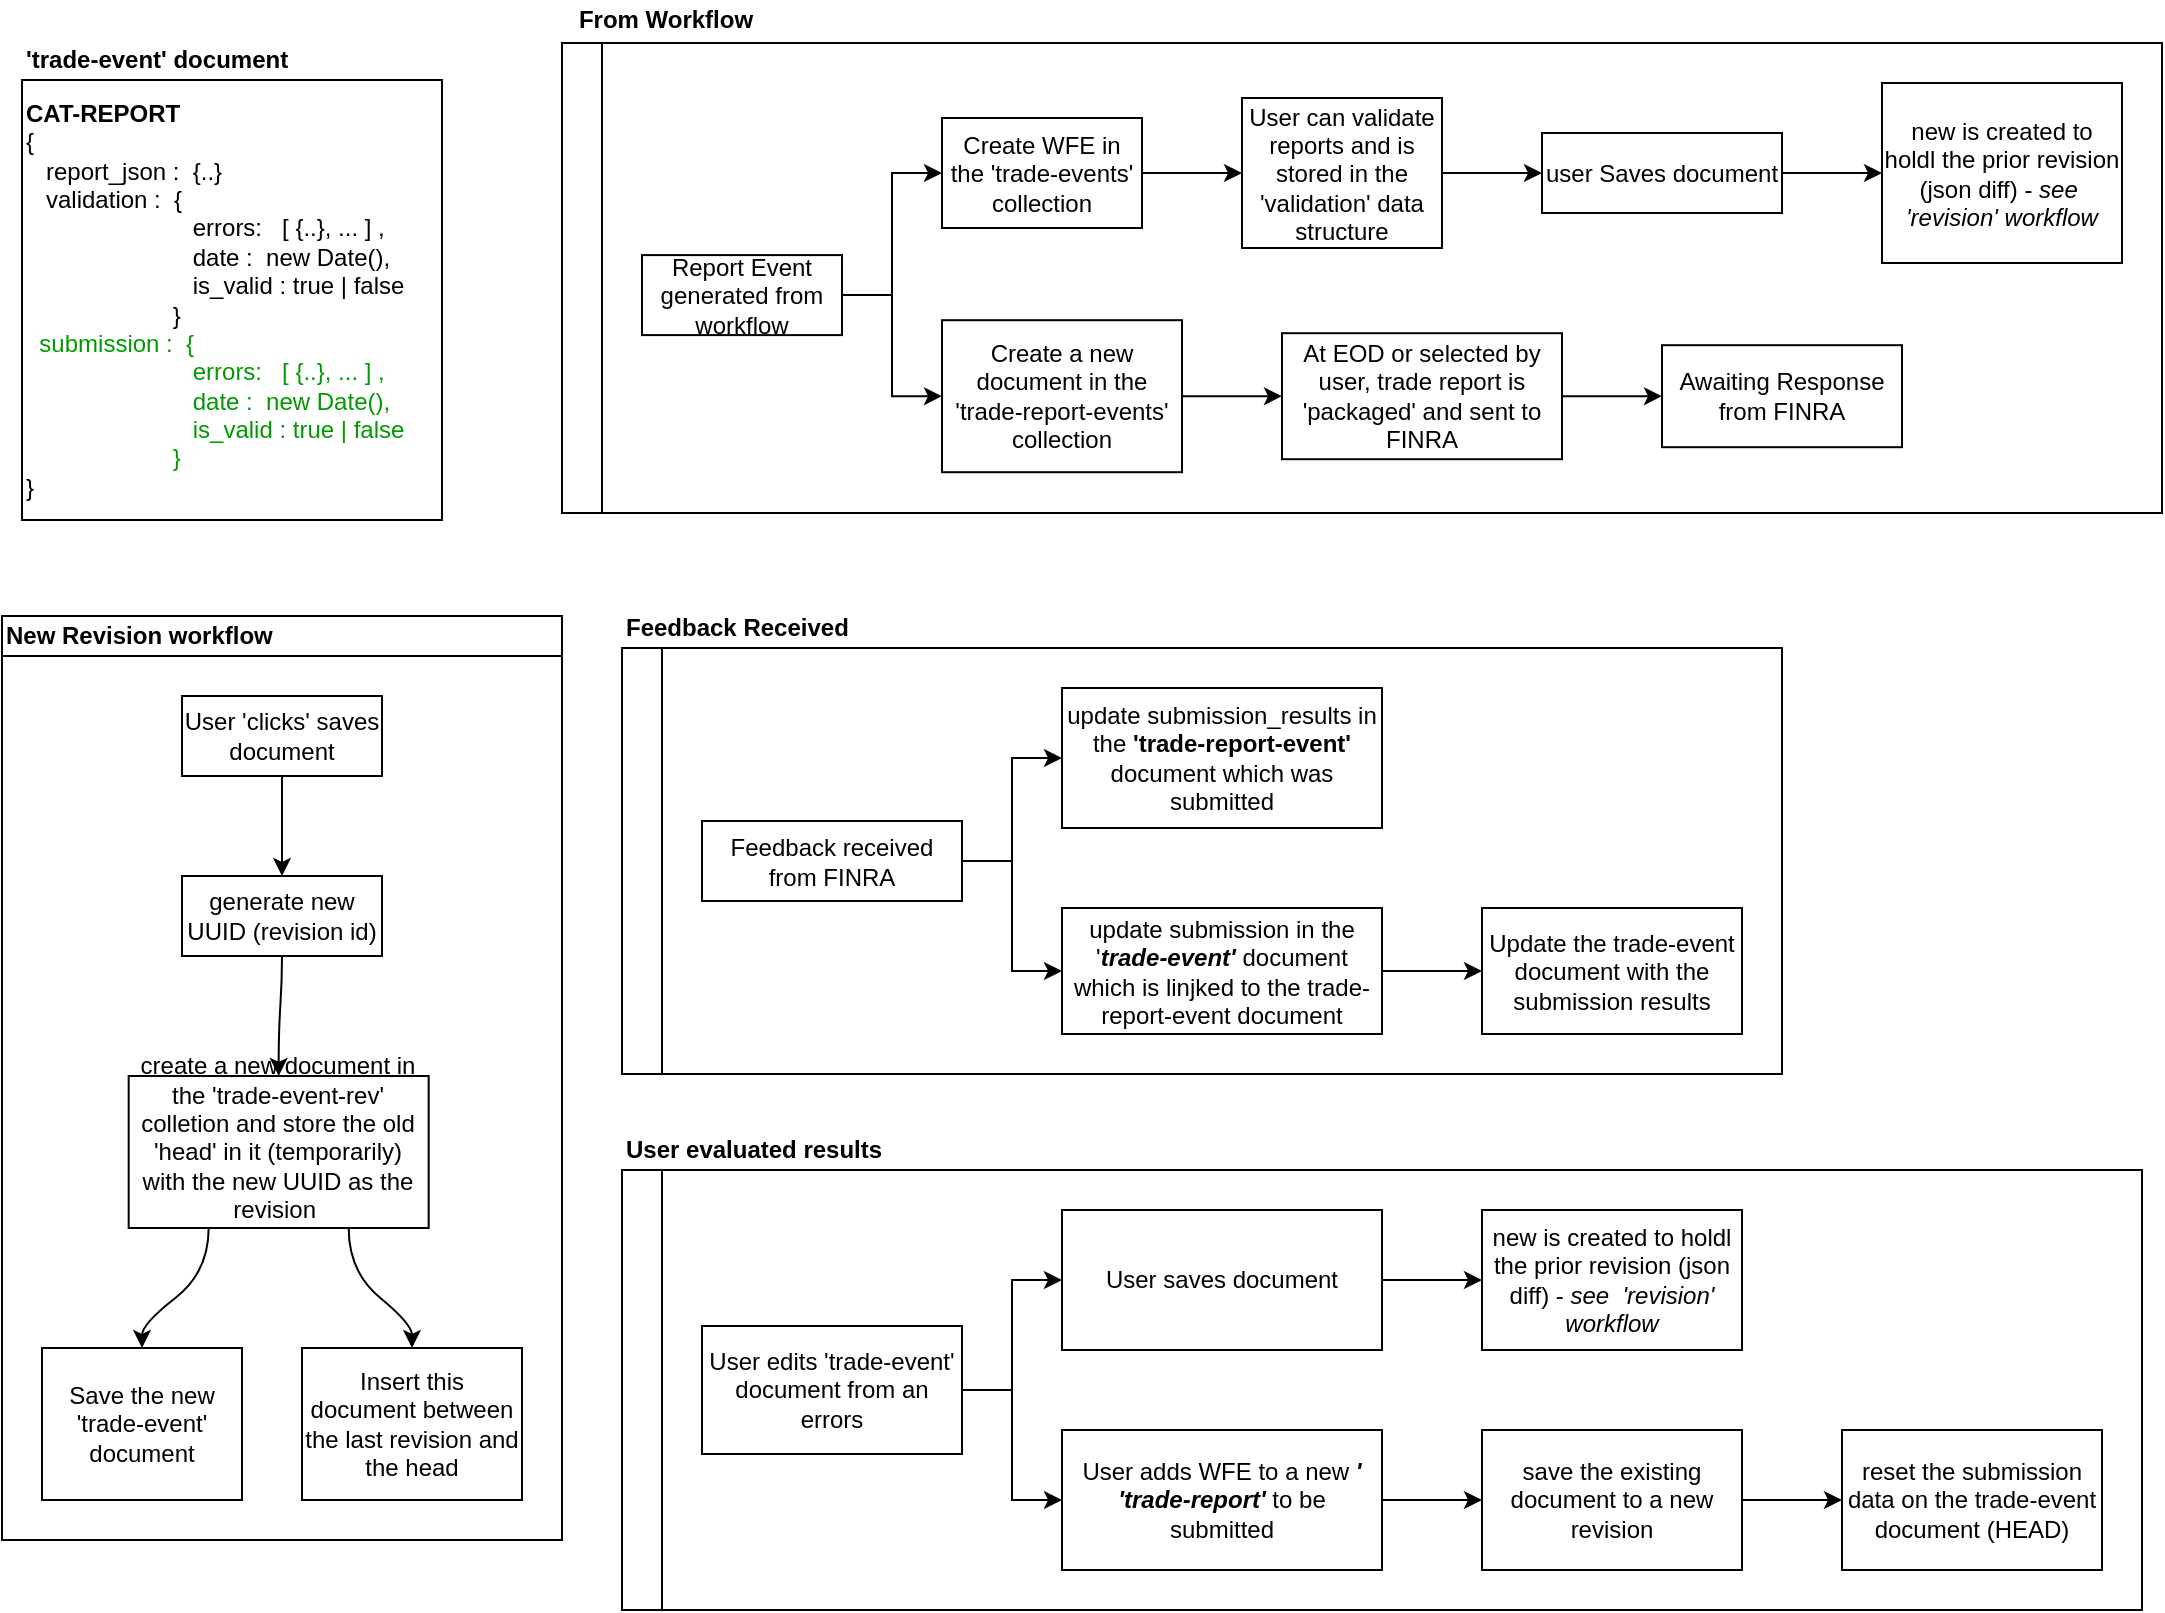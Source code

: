 <mxfile version="11.1.4" type="device"><diagram id="_N_ifVbbB8qeqHgHWD0d" name="Submission"><mxGraphModel dx="1498" dy="980" grid="1" gridSize="10" guides="1" tooltips="1" connect="1" arrows="1" fold="1" page="1" pageScale="1" pageWidth="1100" pageHeight="850" math="0" shadow="0"><root><mxCell id="0"/><mxCell id="1" parent="0"/><mxCell id="4s2pdP85n93MdVHoVYvf-20" value="&lt;b&gt;CAT-REPORT &lt;/b&gt;&lt;br&gt;{&lt;br&gt;&amp;nbsp; &amp;nbsp;report_json :&amp;nbsp; {..}&lt;br&gt;&amp;nbsp; &amp;nbsp;validation :&amp;nbsp; {&lt;br&gt;&amp;nbsp; &amp;nbsp; &amp;nbsp; &amp;nbsp; &amp;nbsp; &amp;nbsp; &amp;nbsp; &amp;nbsp; &amp;nbsp; &amp;nbsp; &amp;nbsp; &amp;nbsp; &amp;nbsp;errors:&amp;nbsp; &amp;nbsp;[ {..}, ... ] ,&lt;br&gt;&amp;nbsp; &amp;nbsp; &amp;nbsp; &amp;nbsp; &amp;nbsp; &amp;nbsp; &amp;nbsp; &amp;nbsp; &amp;nbsp; &amp;nbsp; &amp;nbsp; &amp;nbsp; &amp;nbsp;date :&amp;nbsp; new Date(),&lt;br&gt;&amp;nbsp; &amp;nbsp; &amp;nbsp; &amp;nbsp; &amp;nbsp; &amp;nbsp; &amp;nbsp; &amp;nbsp; &amp;nbsp; &amp;nbsp; &amp;nbsp; &amp;nbsp; &amp;nbsp;is_valid : true | false&amp;nbsp;&lt;br&gt;&amp;nbsp; &amp;nbsp; &amp;nbsp; &amp;nbsp; &amp;nbsp; &amp;nbsp; &amp;nbsp; &amp;nbsp; &amp;nbsp; &amp;nbsp; &amp;nbsp; }&lt;br&gt;&amp;nbsp;&lt;font color=&quot;#009900&quot;&gt; submission :&amp;nbsp; {&lt;br&gt;&amp;nbsp; &amp;nbsp; &amp;nbsp; &amp;nbsp; &amp;nbsp; &amp;nbsp; &amp;nbsp; &amp;nbsp; &amp;nbsp; &amp;nbsp; &amp;nbsp; &amp;nbsp; &amp;nbsp;errors:&amp;nbsp; &amp;nbsp;[ {..}, ... ] ,&lt;br&gt;&amp;nbsp; &amp;nbsp; &amp;nbsp; &amp;nbsp; &amp;nbsp; &amp;nbsp; &amp;nbsp; &amp;nbsp; &amp;nbsp; &amp;nbsp; &amp;nbsp; &amp;nbsp; &amp;nbsp;date :&amp;nbsp; new Date(),&lt;br&gt;&amp;nbsp; &amp;nbsp; &amp;nbsp; &amp;nbsp; &amp;nbsp; &amp;nbsp; &amp;nbsp; &amp;nbsp; &amp;nbsp; &amp;nbsp; &amp;nbsp; &amp;nbsp; &amp;nbsp;is_valid : true | false&amp;nbsp;&lt;br&gt;&amp;nbsp; &amp;nbsp; &amp;nbsp; &amp;nbsp; &amp;nbsp; &amp;nbsp; &amp;nbsp; &amp;nbsp; &amp;nbsp; &amp;nbsp; &amp;nbsp; }&lt;/font&gt;&lt;br&gt;}" style="text;html=1;strokeColor=#000000;fillColor=none;align=left;verticalAlign=middle;whiteSpace=wrap;rounded=0;" vertex="1" parent="1"><mxGeometry x="20" y="60" width="210" height="220" as="geometry"/></mxCell><mxCell id="4s2pdP85n93MdVHoVYvf-21" value="" style="swimlane;html=1;startSize=20;horizontal=0;childLayout=treeLayout;horizontalTree=1;resizable=0;containerType=tree;" vertex="1" parent="1"><mxGeometry x="290" y="41.5" width="800" height="235" as="geometry"/></mxCell><mxCell id="4s2pdP85n93MdVHoVYvf-22" value="Report Event generated from workflow" style="whiteSpace=wrap;html=1;" vertex="1" parent="4s2pdP85n93MdVHoVYvf-21"><mxGeometry x="40" y="106.05" width="100" height="40" as="geometry"/></mxCell><mxCell id="4s2pdP85n93MdVHoVYvf-23" value="Create WFE in the 'trade-events' collection" style="whiteSpace=wrap;html=1;" vertex="1" parent="4s2pdP85n93MdVHoVYvf-21"><mxGeometry x="190" y="37.5" width="100" height="55" as="geometry"/></mxCell><mxCell id="4s2pdP85n93MdVHoVYvf-24" value="" style="edgeStyle=elbowEdgeStyle;elbow=horizontal;html=1;rounded=0;" edge="1" parent="4s2pdP85n93MdVHoVYvf-21" source="4s2pdP85n93MdVHoVYvf-22" target="4s2pdP85n93MdVHoVYvf-23"><mxGeometry relative="1" as="geometry"/></mxCell><mxCell id="4s2pdP85n93MdVHoVYvf-28" value="" style="edgeStyle=elbowEdgeStyle;elbow=horizontal;html=1;rounded=0;" edge="1" target="4s2pdP85n93MdVHoVYvf-29" source="4s2pdP85n93MdVHoVYvf-22" parent="4s2pdP85n93MdVHoVYvf-21"><mxGeometry relative="1" as="geometry"><mxPoint x="160" y="181" as="sourcePoint"/></mxGeometry></mxCell><mxCell id="4s2pdP85n93MdVHoVYvf-29" value="Create a new document in the 'trade-report-events' collection" style="whiteSpace=wrap;html=1;" vertex="1" parent="4s2pdP85n93MdVHoVYvf-21"><mxGeometry x="190" y="138.6" width="120" height="76" as="geometry"/></mxCell><mxCell id="4s2pdP85n93MdVHoVYvf-30" value="" style="edgeStyle=elbowEdgeStyle;elbow=horizontal;html=1;rounded=0;" edge="1" target="4s2pdP85n93MdVHoVYvf-31" source="4s2pdP85n93MdVHoVYvf-29" parent="4s2pdP85n93MdVHoVYvf-21"><mxGeometry relative="1" as="geometry"><mxPoint x="160" y="221" as="sourcePoint"/></mxGeometry></mxCell><mxCell id="4s2pdP85n93MdVHoVYvf-31" value="At EOD or selected by user, trade report is 'packaged' and sent to FINRA" style="whiteSpace=wrap;html=1;" vertex="1" parent="4s2pdP85n93MdVHoVYvf-21"><mxGeometry x="360" y="145.1" width="140" height="63" as="geometry"/></mxCell><mxCell id="4s2pdP85n93MdVHoVYvf-38" value="" style="edgeStyle=elbowEdgeStyle;elbow=horizontal;html=1;rounded=0;" edge="1" target="4s2pdP85n93MdVHoVYvf-39" source="4s2pdP85n93MdVHoVYvf-23" parent="4s2pdP85n93MdVHoVYvf-21"><mxGeometry relative="1" as="geometry"><mxPoint x="160" y="321" as="sourcePoint"/></mxGeometry></mxCell><mxCell id="4s2pdP85n93MdVHoVYvf-39" value="User can validate reports and is stored in the 'validation' data structure" style="whiteSpace=wrap;html=1;" vertex="1" parent="4s2pdP85n93MdVHoVYvf-21"><mxGeometry x="340" y="27.5" width="100" height="75" as="geometry"/></mxCell><mxCell id="4s2pdP85n93MdVHoVYvf-40" value="" style="edgeStyle=elbowEdgeStyle;elbow=horizontal;html=1;rounded=0;" edge="1" target="4s2pdP85n93MdVHoVYvf-41" source="4s2pdP85n93MdVHoVYvf-39" parent="4s2pdP85n93MdVHoVYvf-21"><mxGeometry relative="1" as="geometry"><mxPoint x="370" y="281" as="sourcePoint"/></mxGeometry></mxCell><mxCell id="4s2pdP85n93MdVHoVYvf-41" value="user Saves document" style="whiteSpace=wrap;html=1;" vertex="1" parent="4s2pdP85n93MdVHoVYvf-21"><mxGeometry x="490" y="45" width="120" height="40" as="geometry"/></mxCell><mxCell id="4s2pdP85n93MdVHoVYvf-42" value="" style="edgeStyle=elbowEdgeStyle;elbow=horizontal;html=1;rounded=0;" edge="1" target="4s2pdP85n93MdVHoVYvf-43" source="4s2pdP85n93MdVHoVYvf-31" parent="4s2pdP85n93MdVHoVYvf-21"><mxGeometry relative="1" as="geometry"><mxPoint x="370" y="361" as="sourcePoint"/></mxGeometry></mxCell><mxCell id="4s2pdP85n93MdVHoVYvf-43" value="Awaiting Response from FINRA" style="whiteSpace=wrap;html=1;" vertex="1" parent="4s2pdP85n93MdVHoVYvf-21"><mxGeometry x="550" y="151.1" width="120" height="51" as="geometry"/></mxCell><mxCell id="ldgnpeL1rNrKCwX7XexK-1" value="" style="edgeStyle=elbowEdgeStyle;elbow=horizontal;html=1;rounded=0;" edge="1" target="ldgnpeL1rNrKCwX7XexK-2" source="4s2pdP85n93MdVHoVYvf-41" parent="4s2pdP85n93MdVHoVYvf-21"><mxGeometry relative="1" as="geometry"><mxPoint x="836" y="55.25" as="sourcePoint"/></mxGeometry></mxCell><mxCell id="ldgnpeL1rNrKCwX7XexK-2" value="new is created to holdl the prior revision (json diff)&amp;nbsp;- &lt;i&gt;see&amp;nbsp; 'revision' workflow&lt;/i&gt;" style="whiteSpace=wrap;html=1;" vertex="1" parent="4s2pdP85n93MdVHoVYvf-21"><mxGeometry x="660" y="20" width="120" height="90" as="geometry"/></mxCell><mxCell id="4s2pdP85n93MdVHoVYvf-44" value="" style="swimlane;html=1;startSize=20;horizontal=0;childLayout=treeLayout;horizontalTree=1;resizable=0;containerType=tree;" vertex="1" parent="1"><mxGeometry x="320" y="344" width="580" height="213" as="geometry"/></mxCell><mxCell id="4s2pdP85n93MdVHoVYvf-45" value="Feedback received from FINRA" style="whiteSpace=wrap;html=1;" vertex="1" parent="4s2pdP85n93MdVHoVYvf-44"><mxGeometry x="40" y="86.5" width="130" height="40" as="geometry"/></mxCell><mxCell id="4s2pdP85n93MdVHoVYvf-46" value="update submission_results in the &lt;b&gt;'trade-report-event' &lt;/b&gt;document which was submitted" style="whiteSpace=wrap;html=1;" vertex="1" parent="4s2pdP85n93MdVHoVYvf-44"><mxGeometry x="220" y="20" width="160" height="70" as="geometry"/></mxCell><mxCell id="4s2pdP85n93MdVHoVYvf-47" value="" style="edgeStyle=elbowEdgeStyle;elbow=horizontal;html=1;rounded=0;" edge="1" parent="4s2pdP85n93MdVHoVYvf-44" source="4s2pdP85n93MdVHoVYvf-45" target="4s2pdP85n93MdVHoVYvf-46"><mxGeometry relative="1" as="geometry"/></mxCell><mxCell id="4s2pdP85n93MdVHoVYvf-64" value="" style="edgeStyle=elbowEdgeStyle;elbow=horizontal;html=1;rounded=0;" edge="1" target="4s2pdP85n93MdVHoVYvf-65" source="4s2pdP85n93MdVHoVYvf-45" parent="4s2pdP85n93MdVHoVYvf-44"><mxGeometry relative="1" as="geometry"><mxPoint x="230" y="531.75" as="sourcePoint"/></mxGeometry></mxCell><mxCell id="4s2pdP85n93MdVHoVYvf-65" value="update submission in the '&lt;b&gt;&lt;i&gt;trade-event'&lt;/i&gt;&lt;/b&gt; document which is linjked to the trade-report-event document" style="whiteSpace=wrap;html=1;" vertex="1" parent="4s2pdP85n93MdVHoVYvf-44"><mxGeometry x="220" y="130" width="160" height="63" as="geometry"/></mxCell><mxCell id="4s2pdP85n93MdVHoVYvf-66" value="" style="edgeStyle=elbowEdgeStyle;elbow=horizontal;html=1;rounded=0;" edge="1" target="4s2pdP85n93MdVHoVYvf-67" source="4s2pdP85n93MdVHoVYvf-65" parent="4s2pdP85n93MdVHoVYvf-44"><mxGeometry relative="1" as="geometry"><mxPoint x="230" y="646.5" as="sourcePoint"/></mxGeometry></mxCell><mxCell id="4s2pdP85n93MdVHoVYvf-67" value="Update the trade-event document with the submission results" style="whiteSpace=wrap;html=1;" vertex="1" parent="4s2pdP85n93MdVHoVYvf-44"><mxGeometry x="430" y="130" width="130" height="63" as="geometry"/></mxCell><mxCell id="4s2pdP85n93MdVHoVYvf-27" value="From Workflow" style="text;html=1;strokeColor=none;fillColor=none;align=center;verticalAlign=middle;whiteSpace=wrap;rounded=0;fontStyle=1" vertex="1" parent="1"><mxGeometry x="290" y="20" width="104" height="20" as="geometry"/></mxCell><mxCell id="4s2pdP85n93MdVHoVYvf-59" value="Feedback Received" style="text;html=1;strokeColor=none;fillColor=none;align=left;verticalAlign=middle;whiteSpace=wrap;rounded=0;fontStyle=1" vertex="1" parent="1"><mxGeometry x="320" y="324" width="190" height="20" as="geometry"/></mxCell><mxCell id="4s2pdP85n93MdVHoVYvf-63" value="'trade-event' document" style="text;html=1;strokeColor=none;fillColor=none;align=left;verticalAlign=middle;whiteSpace=wrap;rounded=0;fontStyle=1" vertex="1" parent="1"><mxGeometry x="20" y="40" width="230" height="20" as="geometry"/></mxCell><mxCell id="4s2pdP85n93MdVHoVYvf-70" value="" style="swimlane;html=1;startSize=20;horizontal=0;childLayout=treeLayout;horizontalTree=1;resizable=0;containerType=tree;" vertex="1" parent="1"><mxGeometry x="320" y="605" width="760" height="220" as="geometry"/></mxCell><mxCell id="4s2pdP85n93MdVHoVYvf-71" value="User edits 'trade-event' document from an errors" style="whiteSpace=wrap;html=1;" vertex="1" parent="4s2pdP85n93MdVHoVYvf-70"><mxGeometry x="40" y="78" width="130" height="64" as="geometry"/></mxCell><mxCell id="4s2pdP85n93MdVHoVYvf-72" value="User saves document" style="whiteSpace=wrap;html=1;" vertex="1" parent="4s2pdP85n93MdVHoVYvf-70"><mxGeometry x="220" y="20" width="160" height="70" as="geometry"/></mxCell><mxCell id="4s2pdP85n93MdVHoVYvf-73" value="" style="edgeStyle=elbowEdgeStyle;elbow=horizontal;html=1;rounded=0;" edge="1" parent="4s2pdP85n93MdVHoVYvf-70" source="4s2pdP85n93MdVHoVYvf-71" target="4s2pdP85n93MdVHoVYvf-72"><mxGeometry relative="1" as="geometry"/></mxCell><mxCell id="4s2pdP85n93MdVHoVYvf-79" value="" style="edgeStyle=elbowEdgeStyle;elbow=horizontal;html=1;rounded=0;" edge="1" target="4s2pdP85n93MdVHoVYvf-80" source="4s2pdP85n93MdVHoVYvf-71" parent="4s2pdP85n93MdVHoVYvf-70"><mxGeometry relative="1" as="geometry"><mxPoint x="470" y="530.5" as="sourcePoint"/></mxGeometry></mxCell><mxCell id="4s2pdP85n93MdVHoVYvf-80" value="User adds WFE to a new&lt;i style=&quot;font-weight: bold&quot;&gt;&amp;nbsp;'&lt;br&gt;'trade-report'&lt;/i&gt; to be submitted" style="whiteSpace=wrap;html=1;" vertex="1" parent="4s2pdP85n93MdVHoVYvf-70"><mxGeometry x="220" y="130" width="160" height="70" as="geometry"/></mxCell><mxCell id="4s2pdP85n93MdVHoVYvf-83" value="" style="edgeStyle=elbowEdgeStyle;elbow=horizontal;html=1;rounded=0;" edge="1" target="4s2pdP85n93MdVHoVYvf-84" source="4s2pdP85n93MdVHoVYvf-72" parent="4s2pdP85n93MdVHoVYvf-70"><mxGeometry relative="1" as="geometry"><mxPoint x="470" y="640" as="sourcePoint"/></mxGeometry></mxCell><mxCell id="4s2pdP85n93MdVHoVYvf-84" value="new is created to holdl the prior revision (json diff)&amp;nbsp;-&amp;nbsp;&lt;i&gt;see&amp;nbsp; 'revision' workflow&lt;/i&gt;" style="whiteSpace=wrap;html=1;" vertex="1" parent="4s2pdP85n93MdVHoVYvf-70"><mxGeometry x="430" y="20" width="130" height="70" as="geometry"/></mxCell><mxCell id="4s2pdP85n93MdVHoVYvf-85" value="" style="edgeStyle=elbowEdgeStyle;elbow=horizontal;html=1;rounded=0;" edge="1" target="4s2pdP85n93MdVHoVYvf-86" source="4s2pdP85n93MdVHoVYvf-80" parent="4s2pdP85n93MdVHoVYvf-70"><mxGeometry relative="1" as="geometry"><mxPoint x="470" y="640" as="sourcePoint"/></mxGeometry></mxCell><mxCell id="4s2pdP85n93MdVHoVYvf-86" value="save the existing document to a new revision" style="whiteSpace=wrap;html=1;" vertex="1" parent="4s2pdP85n93MdVHoVYvf-70"><mxGeometry x="430" y="130" width="130" height="70" as="geometry"/></mxCell><mxCell id="4s2pdP85n93MdVHoVYvf-87" value="" style="edgeStyle=elbowEdgeStyle;elbow=horizontal;html=1;rounded=0;" edge="1" target="4s2pdP85n93MdVHoVYvf-88" source="4s2pdP85n93MdVHoVYvf-86" parent="4s2pdP85n93MdVHoVYvf-70"><mxGeometry relative="1" as="geometry"><mxPoint x="680" y="695" as="sourcePoint"/></mxGeometry></mxCell><mxCell id="4s2pdP85n93MdVHoVYvf-88" value="reset the submission data on the trade-event document (HEAD)" style="whiteSpace=wrap;html=1;" vertex="1" parent="4s2pdP85n93MdVHoVYvf-70"><mxGeometry x="610" y="130" width="130" height="70" as="geometry"/></mxCell><mxCell id="4s2pdP85n93MdVHoVYvf-78" value="User evaluated results" style="text;html=1;strokeColor=none;fillColor=none;align=left;verticalAlign=middle;whiteSpace=wrap;rounded=0;fontStyle=1" vertex="1" parent="1"><mxGeometry x="320" y="585" width="190" height="20" as="geometry"/></mxCell><mxCell id="4s2pdP85n93MdVHoVYvf-92" value="New Revision workflow" style="swimlane;html=1;startSize=20;horizontal=1;childLayout=flowLayout;flowOrientation=north;resizable=0;interRankCellSpacing=50;containerType=tree;strokeColor=#000000;align=left;" vertex="1" parent="1"><mxGeometry x="10" y="328" width="280" height="462" as="geometry"/></mxCell><mxCell id="4s2pdP85n93MdVHoVYvf-93" value="User 'clicks' saves document" style="whiteSpace=wrap;html=1;" vertex="1" parent="4s2pdP85n93MdVHoVYvf-92"><mxGeometry x="90" y="40" width="100" height="40" as="geometry"/></mxCell><mxCell id="4s2pdP85n93MdVHoVYvf-96" value="generate new UUID (revision id)" style="whiteSpace=wrap;html=1;" vertex="1" parent="4s2pdP85n93MdVHoVYvf-92"><mxGeometry x="90" y="130" width="100" height="40" as="geometry"/></mxCell><mxCell id="4s2pdP85n93MdVHoVYvf-97" value="" style="html=1;curved=1;noEdgeStyle=1;orthogonal=1;" edge="1" parent="4s2pdP85n93MdVHoVYvf-92" source="4s2pdP85n93MdVHoVYvf-93" target="4s2pdP85n93MdVHoVYvf-96"><mxGeometry relative="1" as="geometry"><Array as="points"><mxPoint x="140" y="92"/><mxPoint x="140" y="118"/></Array></mxGeometry></mxCell><mxCell id="4s2pdP85n93MdVHoVYvf-101" value="" style="html=1;curved=1;noEdgeStyle=1;orthogonal=1;" edge="1" target="4s2pdP85n93MdVHoVYvf-102" source="4s2pdP85n93MdVHoVYvf-96" parent="4s2pdP85n93MdVHoVYvf-92"><mxGeometry relative="1" as="geometry"><mxPoint x="540" y="1328" as="sourcePoint"/><Array as="points"><mxPoint x="140" y="182"/><mxPoint x="138.333" y="208"/></Array></mxGeometry></mxCell><mxCell id="4s2pdP85n93MdVHoVYvf-102" value="create a new document in the 'trade-event-rev' colletion and store the old 'head' in it (temporarily) with the new UUID as the revision&amp;nbsp;&lt;br&gt;&amp;nbsp;" style="whiteSpace=wrap;html=1;" vertex="1" parent="4s2pdP85n93MdVHoVYvf-92"><mxGeometry x="63.333" y="230" width="150" height="76" as="geometry"/></mxCell><mxCell id="4s2pdP85n93MdVHoVYvf-103" value="" style="html=1;curved=1;noEdgeStyle=1;orthogonal=1;" edge="1" target="4s2pdP85n93MdVHoVYvf-104" source="4s2pdP85n93MdVHoVYvf-102" parent="4s2pdP85n93MdVHoVYvf-92"><mxGeometry relative="1" as="geometry"><mxPoint x="505" y="1298" as="sourcePoint"/><Array as="points"><mxPoint x="103.333" y="328"/><mxPoint x="70" y="354"/></Array></mxGeometry></mxCell><mxCell id="4s2pdP85n93MdVHoVYvf-104" value="Save the new 'trade-event' document" style="whiteSpace=wrap;html=1;" vertex="1" parent="4s2pdP85n93MdVHoVYvf-92"><mxGeometry x="20" y="366" width="100" height="76" as="geometry"/></mxCell><mxCell id="4s2pdP85n93MdVHoVYvf-105" value="" style="html=1;curved=1;noEdgeStyle=1;orthogonal=1;" edge="1" target="4s2pdP85n93MdVHoVYvf-106" source="4s2pdP85n93MdVHoVYvf-102" parent="4s2pdP85n93MdVHoVYvf-92"><mxGeometry relative="1" as="geometry"><mxPoint x="485" y="1258" as="sourcePoint"/><Array as="points"><mxPoint x="173.333" y="328"/><mxPoint x="205" y="354"/></Array></mxGeometry></mxCell><mxCell id="4s2pdP85n93MdVHoVYvf-106" value="Insert this document between the last revision and the head" style="whiteSpace=wrap;html=1;" vertex="1" parent="4s2pdP85n93MdVHoVYvf-92"><mxGeometry x="150" y="366" width="110" height="76" as="geometry"/></mxCell></root></mxGraphModel></diagram><diagram id="ELJRbGtdmBMwWROVUk0P" name="Revisions"><mxGraphModel dx="1498" dy="980" grid="1" gridSize="10" guides="1" tooltips="1" connect="1" arrows="1" fold="1" page="1" pageScale="1" pageWidth="1100" pageHeight="850" math="0" shadow="0"><root><mxCell id="vSzJx-hfhkzoXoqT0WXz-0"/><mxCell id="vSzJx-hfhkzoXoqT0WXz-1" parent="vSzJx-hfhkzoXoqT0WXz-0"/><mxCell id="Zo9_fIm8V_uPADveA-1J-0" value="&lt;b&gt;trade-event-rev&amp;nbsp;&lt;/b&gt;&lt;br&gt;{&lt;br&gt;&amp;nbsp; &amp;nbsp;_id : OBJECTID()&lt;br&gt;&amp;nbsp; &amp;nbsp;next_id : OBJECTID()&lt;br&gt;&amp;nbsp;&amp;nbsp; &amp;nbsp;prev_id: OBJECTID()&lt;br&gt;&amp;nbsp; &amp;nbsp;name: UUID,&lt;br&gt;&amp;nbsp; &amp;nbsp;diff: [...}&amp;nbsp; (JSON-diff to last version)&lt;br&gt;&amp;nbsp; &amp;nbsp;merge_dt:&amp;nbsp;&lt;br&gt;&amp;nbsp; &amp;nbsp;merge_uid,&lt;br&gt;&amp;nbsp; &amp;nbsp;data:&amp;nbsp; {..}&lt;br&gt;&amp;nbsp; &amp;nbsp;owner_uid: ,&lt;br&gt;&amp;nbsp; &amp;nbsp;owner_gid&lt;br&gt;}" style="text;html=1;strokeColor=#000000;fillColor=none;align=left;verticalAlign=middle;whiteSpace=wrap;rounded=0;" vertex="1" parent="vSzJx-hfhkzoXoqT0WXz-1"><mxGeometry x="40" y="50" width="210" height="220" as="geometry"/></mxCell><mxCell id="Zo9_fIm8V_uPADveA-1J-9" value="" style="edgeStyle=elbowEdgeStyle;rounded=0;orthogonalLoop=1;jettySize=auto;html=1;" edge="1" parent="vSzJx-hfhkzoXoqT0WXz-1" source="Zo9_fIm8V_uPADveA-1J-1" target="Zo9_fIm8V_uPADveA-1J-3"><mxGeometry relative="1" as="geometry"/></mxCell><mxCell id="Zo9_fIm8V_uPADveA-1J-1" value="" style="shape=ext;double=1;rounded=0;whiteSpace=wrap;html=1;strokeColor=#000000;align=left;" vertex="1" parent="vSzJx-hfhkzoXoqT0WXz-1"><mxGeometry x="470" y="120" width="120" height="80" as="geometry"/></mxCell><mxCell id="Zo9_fIm8V_uPADveA-1J-13" value="" style="edgeStyle=elbowEdgeStyle;rounded=0;orthogonalLoop=1;jettySize=auto;html=1;" edge="1" parent="vSzJx-hfhkzoXoqT0WXz-1" source="Zo9_fIm8V_uPADveA-1J-3" target="Zo9_fIm8V_uPADveA-1J-12"><mxGeometry relative="1" as="geometry"/></mxCell><mxCell id="Zo9_fIm8V_uPADveA-1J-3" value="rev: &amp;lt;HEAD&amp;gt;" style="shape=ext;double=1;rounded=0;whiteSpace=wrap;html=1;strokeColor=#000000;align=left;" vertex="1" parent="vSzJx-hfhkzoXoqT0WXz-1"><mxGeometry x="670" y="120" width="150" height="80" as="geometry"/></mxCell><mxCell id="Zo9_fIm8V_uPADveA-1J-12" value="rev:&amp;nbsp;&lt;span style=&quot;text-align: center ; background-color: rgb(255 , 255 , 255)&quot;&gt;31611b32-93ff-452f&lt;/span&gt;&lt;br&gt;&amp;nbsp;" style="shape=ext;double=1;rounded=0;whiteSpace=wrap;html=1;strokeColor=#000000;align=left;" vertex="1" parent="vSzJx-hfhkzoXoqT0WXz-1"><mxGeometry x="670" y="280" width="150" height="80" as="geometry"/></mxCell><mxCell id="Zo9_fIm8V_uPADveA-1J-8" value="trade-event document" style="text;html=1;strokeColor=none;fillColor=none;align=center;verticalAlign=middle;whiteSpace=wrap;rounded=0;fontStyle=1" vertex="1" parent="vSzJx-hfhkzoXoqT0WXz-1"><mxGeometry x="470" y="90" width="130" height="20" as="geometry"/></mxCell><mxCell id="Zo9_fIm8V_uPADveA-1J-10" value="trade-event-rev&amp;nbsp; document" style="text;html=1;strokeColor=none;fillColor=none;align=center;verticalAlign=middle;whiteSpace=wrap;rounded=0;fontStyle=1" vertex="1" parent="vSzJx-hfhkzoXoqT0WXz-1"><mxGeometry x="670" y="90" width="160" height="20" as="geometry"/></mxCell><mxCell id="Zo9_fIm8V_uPADveA-1J-11" value="&lt;br&gt;{&lt;br&gt;&amp;nbsp; &amp;nbsp;_id : 0&lt;br&gt;&amp;nbsp; &amp;nbsp;next_id : 1&lt;br&gt;&amp;nbsp; &amp;nbsp;prev_id: undefined&lt;br&gt;&amp;nbsp; &amp;nbsp;name: HEAD,&lt;br&gt;&amp;nbsp; &amp;nbsp;diff: undefined&lt;br&gt;&amp;nbsp; ...&lt;br&gt;}" style="text;html=1;strokeColor=#000000;fillColor=none;align=left;verticalAlign=middle;whiteSpace=wrap;rounded=0;" vertex="1" parent="vSzJx-hfhkzoXoqT0WXz-1"><mxGeometry x="870" y="80" width="210" height="140" as="geometry"/></mxCell><mxCell id="Zo9_fIm8V_uPADveA-1J-14" value="&lt;br&gt;{&lt;br&gt;&amp;nbsp; &amp;nbsp;_id : 1&lt;br&gt;&amp;nbsp; &amp;nbsp; next_id : undefined&lt;br&gt;&amp;nbsp;&amp;nbsp; &amp;nbsp;prev_id: 0&lt;br&gt;&amp;nbsp; &amp;nbsp;name:&amp;nbsp;&lt;span style=&quot;text-align: center ; background-color: rgb(255 , 255 , 255)&quot;&gt;&lt;font style=&quot;font-size: 12px&quot;&gt;31611b32-93ff-452f&lt;/font&gt;&lt;/span&gt;,&lt;br&gt;&amp;nbsp; &amp;nbsp;diff: undefined&lt;br&gt;&amp;nbsp; ...&lt;br&gt;}" style="text;html=1;strokeColor=#000000;fillColor=none;align=left;verticalAlign=middle;whiteSpace=wrap;rounded=0;" vertex="1" parent="vSzJx-hfhkzoXoqT0WXz-1"><mxGeometry x="860" y="257" width="210" height="140" as="geometry"/></mxCell><mxCell id="Zo9_fIm8V_uPADveA-1J-19" value="" style="edgeStyle=elbowEdgeStyle;rounded=0;orthogonalLoop=1;jettySize=auto;html=1;" edge="1" source="Zo9_fIm8V_uPADveA-1J-20" target="Zo9_fIm8V_uPADveA-1J-22" parent="vSzJx-hfhkzoXoqT0WXz-1"><mxGeometry relative="1" as="geometry"/></mxCell><mxCell id="Zo9_fIm8V_uPADveA-1J-20" value="" style="shape=ext;double=1;rounded=0;whiteSpace=wrap;html=1;strokeColor=#000000;align=left;" vertex="1" parent="vSzJx-hfhkzoXoqT0WXz-1"><mxGeometry x="450" y="474" width="120" height="80" as="geometry"/></mxCell><mxCell id="Zo9_fIm8V_uPADveA-1J-21" value="" style="edgeStyle=elbowEdgeStyle;rounded=0;orthogonalLoop=1;jettySize=auto;html=1;" edge="1" source="Zo9_fIm8V_uPADveA-1J-22" target="Zo9_fIm8V_uPADveA-1J-23" parent="vSzJx-hfhkzoXoqT0WXz-1"><mxGeometry relative="1" as="geometry"/></mxCell><mxCell id="Zo9_fIm8V_uPADveA-1J-22" value="rev: &amp;lt;HEAD&amp;gt;" style="shape=ext;double=1;rounded=0;whiteSpace=wrap;html=1;strokeColor=#000000;align=left;" vertex="1" parent="vSzJx-hfhkzoXoqT0WXz-1"><mxGeometry x="650" y="474" width="150" height="80" as="geometry"/></mxCell><mxCell id="Zo9_fIm8V_uPADveA-1J-34" value="" style="edgeStyle=elbowEdgeStyle;rounded=0;orthogonalLoop=1;jettySize=auto;html=1;fontSize=11;" edge="1" parent="vSzJx-hfhkzoXoqT0WXz-1" source="Zo9_fIm8V_uPADveA-1J-23" target="Zo9_fIm8V_uPADveA-1J-33"><mxGeometry relative="1" as="geometry"/></mxCell><mxCell id="Zo9_fIm8V_uPADveA-1J-23" value="rev:&amp;nbsp;&lt;span style=&quot;text-align: center ; background-color: rgb(255 , 255 , 255)&quot;&gt;b0c0beef-e087-4d57&lt;/span&gt;" style="shape=ext;double=1;rounded=0;whiteSpace=wrap;html=1;strokeColor=#009900;align=left;" vertex="1" parent="vSzJx-hfhkzoXoqT0WXz-1"><mxGeometry x="650" y="634" width="150" height="80" as="geometry"/></mxCell><mxCell id="Zo9_fIm8V_uPADveA-1J-33" value="rev:&amp;nbsp;&lt;span style=&quot;text-align: center ; background-color: rgb(255 , 255 , 255)&quot;&gt;31611b32-93ff-452f&lt;/span&gt;&lt;br&gt;&amp;nbsp;" style="shape=ext;double=1;rounded=0;whiteSpace=wrap;html=1;strokeColor=#000000;align=left;" vertex="1" parent="vSzJx-hfhkzoXoqT0WXz-1"><mxGeometry x="650" y="794" width="150" height="80" as="geometry"/></mxCell><mxCell id="Zo9_fIm8V_uPADveA-1J-24" value="trade-event document" style="text;html=1;strokeColor=none;fillColor=none;align=center;verticalAlign=middle;whiteSpace=wrap;rounded=0;fontStyle=1" vertex="1" parent="vSzJx-hfhkzoXoqT0WXz-1"><mxGeometry x="450" y="444" width="130" height="20" as="geometry"/></mxCell><mxCell id="Zo9_fIm8V_uPADveA-1J-25" value="trade-event-rev&amp;nbsp; document" style="text;html=1;strokeColor=none;fillColor=none;align=center;verticalAlign=middle;whiteSpace=wrap;rounded=0;fontStyle=1" vertex="1" parent="vSzJx-hfhkzoXoqT0WXz-1"><mxGeometry x="650" y="444" width="160" height="20" as="geometry"/></mxCell><mxCell id="Zo9_fIm8V_uPADveA-1J-26" value="&lt;br&gt;{&lt;br&gt;&amp;nbsp; &amp;nbsp;_id : 0&lt;br&gt;&amp;nbsp; &amp;nbsp;next_id : OBJECTID()&lt;br&gt;&amp;nbsp;&amp;nbsp; &amp;nbsp;prev_id: OBJECTID()&lt;br&gt;&amp;nbsp; &amp;nbsp;name: HEAD,&lt;br&gt;&amp;nbsp; &amp;nbsp;diff: undefined&lt;br&gt;&amp;nbsp; ...&lt;br&gt;}" style="text;html=1;strokeColor=#000000;fillColor=none;align=left;verticalAlign=middle;whiteSpace=wrap;rounded=0;" vertex="1" parent="vSzJx-hfhkzoXoqT0WXz-1"><mxGeometry x="850" y="434" width="210" height="140" as="geometry"/></mxCell><mxCell id="Zo9_fIm8V_uPADveA-1J-27" value="&lt;br&gt;{&lt;br&gt;&amp;nbsp; &amp;nbsp;_id : 2&lt;br&gt;&amp;nbsp; &amp;nbsp; next_id : 1&lt;br&gt;&amp;nbsp;&amp;nbsp; &amp;nbsp;prev_id:&amp;nbsp;&lt;span style=&quot;text-align: center&quot;&gt;&amp;nbsp;&amp;nbsp;&lt;/span&gt;&lt;br&gt;&amp;nbsp; &amp;nbsp; name:&amp;nbsp;&lt;span style=&quot;text-align: center ; background-color: rgb(255 , 255 , 255)&quot;&gt;b0c0beef-e087-4d57&lt;/span&gt;&lt;span style=&quot;text-align: center ; background-color: rgb(255 , 255 , 255)&quot;&gt;&lt;br&gt;&lt;/span&gt;&amp;nbsp; &amp;nbsp;diff: {..._ diff to head&lt;br&gt;&amp;nbsp; ...&lt;br&gt;}" style="text;html=1;strokeColor=#000000;fillColor=none;align=left;verticalAlign=middle;whiteSpace=wrap;rounded=0;" vertex="1" parent="vSzJx-hfhkzoXoqT0WXz-1"><mxGeometry x="840" y="600" width="220" height="166" as="geometry"/></mxCell><mxCell id="Zo9_fIm8V_uPADveA-1J-28" value="Initial" style="text;strokeColor=none;fillColor=none;html=1;fontSize=24;fontStyle=1;verticalAlign=middle;align=center;" vertex="1" parent="vSzJx-hfhkzoXoqT0WXz-1"><mxGeometry x="360" y="40" width="100" height="40" as="geometry"/></mxCell><mxCell id="Zo9_fIm8V_uPADveA-1J-30" value="Trade Event Saved (new revision)" style="text;strokeColor=none;fillColor=none;html=1;fontSize=24;fontStyle=1;verticalAlign=middle;align=center;" vertex="1" parent="vSzJx-hfhkzoXoqT0WXz-1"><mxGeometry x="380" y="407" width="398" height="40" as="geometry"/></mxCell><mxCell id="Zo9_fIm8V_uPADveA-1J-32" value="&lt;br&gt;{&lt;br&gt;&amp;nbsp; &amp;nbsp;_id : 1&lt;br&gt;&amp;nbsp; &amp;nbsp; next_id : undefined&lt;br&gt;&amp;nbsp;&amp;nbsp; &amp;nbsp;prev_id: 0&lt;br&gt;&amp;nbsp; &amp;nbsp;name:&amp;nbsp;&lt;span style=&quot;text-align: center ; background-color: rgb(255 , 255 , 255)&quot;&gt;&lt;font style=&quot;font-size: 12px&quot;&gt;31611b32-93ff-452f&lt;/font&gt;&lt;/span&gt;,&lt;br&gt;&amp;nbsp; &amp;nbsp;diff: diff to prior head&lt;br&gt;&amp;nbsp; ...&lt;br&gt;}" style="text;html=1;strokeColor=#000000;fillColor=none;align=left;verticalAlign=middle;whiteSpace=wrap;rounded=0;" vertex="1" parent="vSzJx-hfhkzoXoqT0WXz-1"><mxGeometry x="830" y="783" width="220" height="128" as="geometry"/></mxCell><mxCell id="Zo9_fIm8V_uPADveA-1J-36" value="New Revision workflow" style="swimlane;html=1;startSize=20;horizontal=1;childLayout=flowLayout;flowOrientation=north;resizable=0;interRankCellSpacing=50;containerType=tree;strokeColor=#000000;align=left;" vertex="1" parent="vSzJx-hfhkzoXoqT0WXz-1"><mxGeometry x="110" y="420" width="160" height="430" as="geometry"/></mxCell><mxCell id="Zo9_fIm8V_uPADveA-1J-47" value="" style="edgeStyle=elbowEdgeStyle;rounded=0;orthogonalLoop=1;jettySize=auto;html=1;fontFamily=Helvetica;fontSize=12;noEdgeStyle=1;orthogonal=1;" edge="1" parent="Zo9_fIm8V_uPADveA-1J-36" source="Zo9_fIm8V_uPADveA-1J-37" target="Zo9_fIm8V_uPADveA-1J-46"><mxGeometry relative="1" as="geometry"><Array as="points"><mxPoint x="80" y="92"/><mxPoint x="80" y="118"/></Array></mxGeometry></mxCell><mxCell id="Zo9_fIm8V_uPADveA-1J-37" value="Prior document is saved in memort" style="whiteSpace=wrap;html=1;" vertex="1" parent="Zo9_fIm8V_uPADveA-1J-36"><mxGeometry x="30" y="40" width="100" height="40" as="geometry"/></mxCell><mxCell id="Zo9_fIm8V_uPADveA-1J-46" value="User 'clicks' saves document" style="whiteSpace=wrap;html=1;" vertex="1" parent="Zo9_fIm8V_uPADveA-1J-36"><mxGeometry x="30" y="130" width="100" height="40" as="geometry"/></mxCell><mxCell id="Zo9_fIm8V_uPADveA-1J-48" value="" style="edgeStyle=elbowEdgeStyle;rounded=0;orthogonalLoop=1;jettySize=auto;html=1;fontFamily=Helvetica;fontSize=12;noEdgeStyle=1;orthogonal=1;" edge="1" target="Zo9_fIm8V_uPADveA-1J-49" source="Zo9_fIm8V_uPADveA-1J-46" parent="Zo9_fIm8V_uPADveA-1J-36"><mxGeometry relative="1" as="geometry"><mxPoint x="550" y="1000" as="sourcePoint"/><Array as="points"><mxPoint x="80" y="182"/><mxPoint x="80" y="208"/></Array></mxGeometry></mxCell><mxCell id="Zo9_fIm8V_uPADveA-1J-49" value="Get small UUID and json-diff between prior document and new one&lt;br&gt;" style="whiteSpace=wrap;html=1;" vertex="1" parent="Zo9_fIm8V_uPADveA-1J-36"><mxGeometry x="20" y="220" width="120" height="70" as="geometry"/></mxCell><mxCell id="Zo9_fIm8V_uPADveA-1J-50" value="" style="edgeStyle=elbowEdgeStyle;rounded=0;orthogonalLoop=1;jettySize=auto;html=1;fontFamily=Helvetica;fontSize=12;noEdgeStyle=1;orthogonal=1;" edge="1" target="Zo9_fIm8V_uPADveA-1J-51" source="Zo9_fIm8V_uPADveA-1J-49" parent="Zo9_fIm8V_uPADveA-1J-36"><mxGeometry relative="1" as="geometry"><mxPoint x="509" y="970" as="sourcePoint"/><Array as="points"><mxPoint x="80" y="302"/><mxPoint x="80" y="328"/></Array></mxGeometry></mxCell><mxCell id="Zo9_fIm8V_uPADveA-1J-51" value="insert the new revision between the head and the last revision" style="whiteSpace=wrap;html=1;" vertex="1" parent="Zo9_fIm8V_uPADveA-1J-36"><mxGeometry x="20" y="340" width="120" height="70" as="geometry"/></mxCell></root></mxGraphModel></diagram></mxfile>